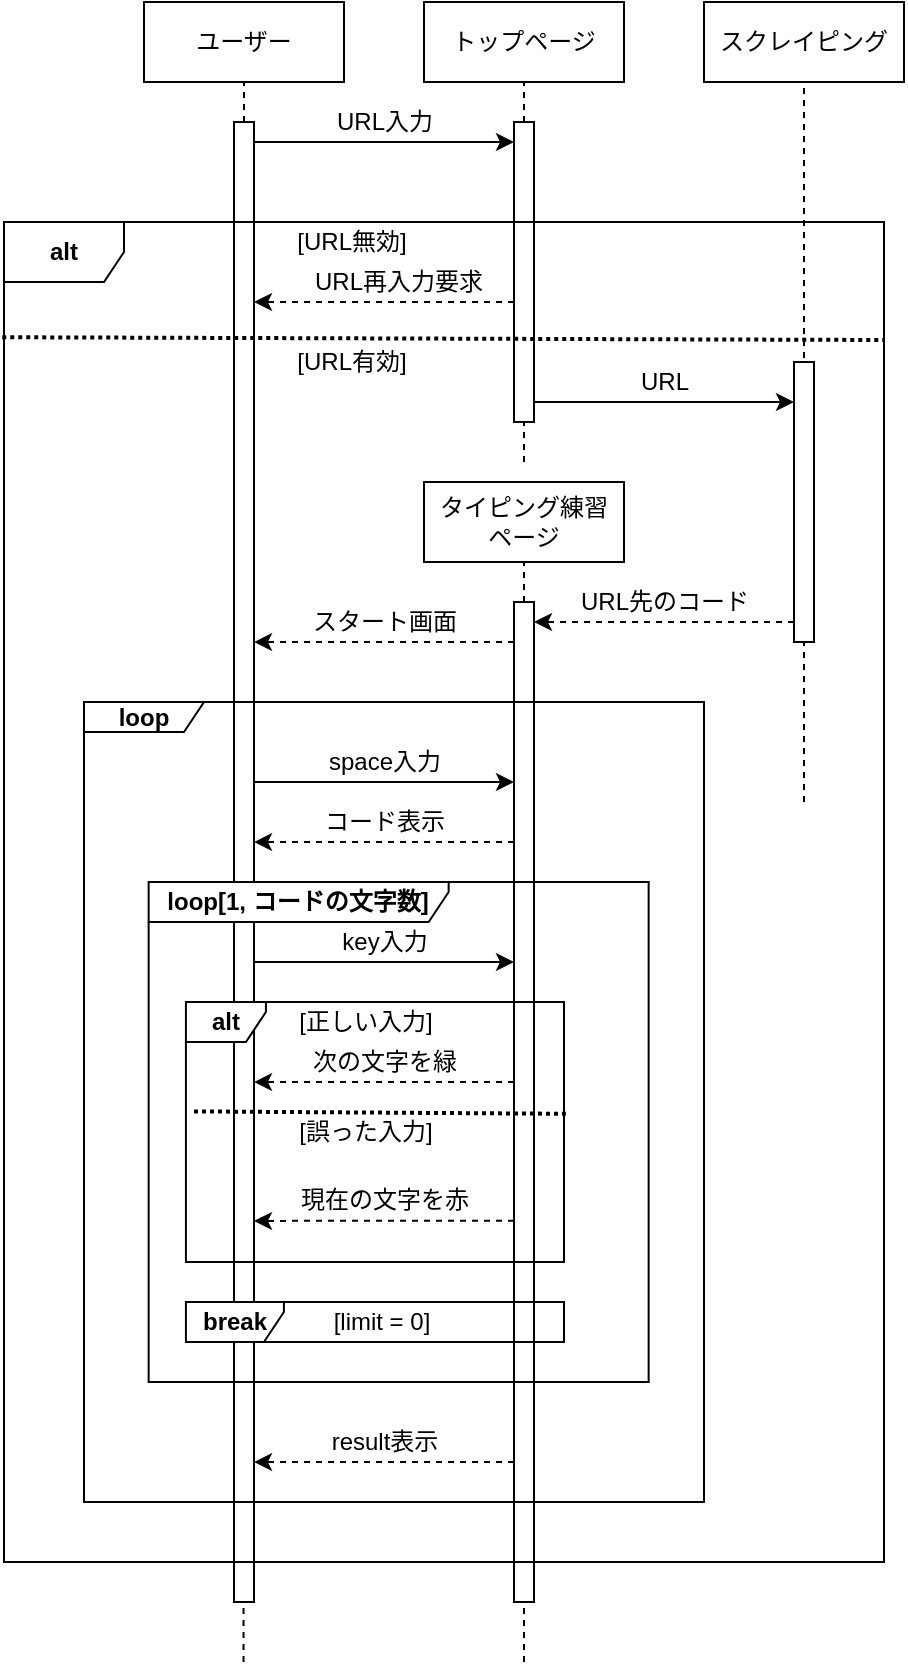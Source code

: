 <mxfile version="13.6.2">
    <diagram id="kgpKYQtTHZ0yAKxKKP6v" name="Page-1">
        <mxGraphModel dx="1901" dy="617" grid="1" gridSize="10" guides="1" tooltips="1" connect="1" arrows="1" fold="1" page="1" pageScale="1" pageWidth="850" pageHeight="1100" background="#FFFFFF" math="0" shadow="0">
            <root>
                <mxCell id="0"/>
                <mxCell id="1" parent="0"/>
                <mxCell id="27" value="loop" style="shape=umlFrame;whiteSpace=wrap;html=1;fontStyle=1;width=60;height=15;fontColor=#000000;labelBackgroundColor=none;strokeColor=#000000;fillColor=none;" parent="1" vertex="1">
                    <mxGeometry x="-220" y="430" width="310" height="400" as="geometry"/>
                </mxCell>
                <mxCell id="26" value="alt" style="shape=umlFrame;whiteSpace=wrap;html=1;fontStyle=1;fontColor=#000000;labelBackgroundColor=none;strokeColor=#000000;fillColor=none;" parent="1" vertex="1">
                    <mxGeometry x="-260" y="190" width="440" height="670" as="geometry"/>
                </mxCell>
                <mxCell id="AaHn_McgF39yL-Kbc4Kt-49" style="edgeStyle=orthogonalEdgeStyle;rounded=0;orthogonalLoop=1;jettySize=auto;html=1;dashed=1;fontColor=#000000;labelBackgroundColor=none;strokeColor=#000000;" parent="1" source="AaHn_McgF39yL-Kbc4Kt-76" target="AaHn_McgF39yL-Kbc4Kt-60" edge="1">
                    <mxGeometry relative="1" as="geometry">
                        <mxPoint x="155" y="390.034" as="sourcePoint"/>
                        <mxPoint x="120" y="390.0" as="targetPoint"/>
                        <Array as="points">
                            <mxPoint x="50" y="390"/>
                            <mxPoint x="50" y="390"/>
                        </Array>
                    </mxGeometry>
                </mxCell>
                <mxCell id="2" value="スタート画面" style="text;html=1;align=center;verticalAlign=middle;resizable=0;points=[];autosize=1;fontColor=#000000;labelBackgroundColor=none;" parent="1" vertex="1">
                    <mxGeometry x="-115" y="380" width="90" height="20" as="geometry"/>
                </mxCell>
                <mxCell id="AaHn_McgF39yL-Kbc4Kt-54" style="edgeStyle=orthogonalEdgeStyle;rounded=0;orthogonalLoop=1;jettySize=auto;html=1;fontColor=#000000;labelBackgroundColor=none;strokeColor=#000000;" parent="1" source="hByHUkpqKGSpUHgn_bRm-10" edge="1">
                    <mxGeometry relative="1" as="geometry">
                        <mxPoint x="-5" y="150" as="targetPoint"/>
                        <Array as="points">
                            <mxPoint x="-80" y="150"/>
                            <mxPoint x="-80" y="150"/>
                        </Array>
                        <mxPoint x="-135" y="150.034" as="sourcePoint"/>
                    </mxGeometry>
                </mxCell>
                <mxCell id="AaHn_McgF39yL-Kbc4Kt-67" value="トップページ" style="rounded=0;whiteSpace=wrap;html=1;fontColor=#000000;labelBackgroundColor=none;strokeColor=#000000;fillColor=none;" parent="1" vertex="1">
                    <mxGeometry x="-50" y="80" width="100" height="40" as="geometry"/>
                </mxCell>
                <mxCell id="AaHn_McgF39yL-Kbc4Kt-68" value="" style="endArrow=none;dashed=1;html=1;entryX=0.5;entryY=1;entryDx=0;entryDy=0;fontColor=#000000;labelBackgroundColor=none;strokeColor=#000000;" parent="1" source="AaHn_McgF39yL-Kbc4Kt-69" target="AaHn_McgF39yL-Kbc4Kt-67" edge="1">
                    <mxGeometry width="50" height="50" relative="1" as="geometry">
                        <mxPoint y="360" as="sourcePoint"/>
                        <mxPoint x="70" y="180" as="targetPoint"/>
                    </mxGeometry>
                </mxCell>
                <mxCell id="hByHUkpqKGSpUHgn_bRm-13" style="edgeStyle=orthogonalEdgeStyle;rounded=0;orthogonalLoop=1;jettySize=auto;html=1;dashed=1;fontColor=#000000;labelBackgroundColor=none;strokeColor=#000000;" parent="1" source="AaHn_McgF39yL-Kbc4Kt-69" target="hByHUkpqKGSpUHgn_bRm-10" edge="1">
                    <mxGeometry relative="1" as="geometry">
                        <Array as="points">
                            <mxPoint x="-50" y="230"/>
                            <mxPoint x="-50" y="230"/>
                        </Array>
                    </mxGeometry>
                </mxCell>
                <mxCell id="hByHUkpqKGSpUHgn_bRm-15" style="edgeStyle=orthogonalEdgeStyle;rounded=0;orthogonalLoop=1;jettySize=auto;html=1;fontColor=#000000;labelBackgroundColor=none;strokeColor=#000000;" parent="1" source="AaHn_McgF39yL-Kbc4Kt-69" target="AaHn_McgF39yL-Kbc4Kt-76" edge="1">
                    <mxGeometry relative="1" as="geometry">
                        <Array as="points">
                            <mxPoint x="80" y="280"/>
                            <mxPoint x="80" y="280"/>
                        </Array>
                    </mxGeometry>
                </mxCell>
                <mxCell id="AaHn_McgF39yL-Kbc4Kt-69" value="" style="rounded=0;whiteSpace=wrap;html=1;fontColor=#000000;labelBackgroundColor=none;strokeColor=#000000;fillColor=none;" parent="1" vertex="1">
                    <mxGeometry x="-5" y="140" width="10" height="150" as="geometry"/>
                </mxCell>
                <mxCell id="AaHn_McgF39yL-Kbc4Kt-70" value="" style="endArrow=none;dashed=1;html=1;entryX=0.5;entryY=1;entryDx=0;entryDy=0;fontColor=#000000;labelBackgroundColor=none;strokeColor=#000000;" parent="1" target="AaHn_McgF39yL-Kbc4Kt-69" edge="1">
                    <mxGeometry width="50" height="50" relative="1" as="geometry">
                        <mxPoint y="310" as="sourcePoint"/>
                        <mxPoint y="120" as="targetPoint"/>
                    </mxGeometry>
                </mxCell>
                <mxCell id="AaHn_McgF39yL-Kbc4Kt-58" value="タイピング練習&lt;br&gt;ページ" style="rounded=0;whiteSpace=wrap;html=1;fontColor=#000000;labelBackgroundColor=none;strokeColor=#000000;fillColor=none;" parent="1" vertex="1">
                    <mxGeometry x="-50" y="320" width="100" height="40" as="geometry"/>
                </mxCell>
                <mxCell id="AaHn_McgF39yL-Kbc4Kt-59" value="" style="endArrow=none;dashed=1;html=1;entryX=0.5;entryY=1;entryDx=0;entryDy=0;fontColor=#000000;labelBackgroundColor=none;strokeColor=#000000;" parent="1" source="AaHn_McgF39yL-Kbc4Kt-60" target="AaHn_McgF39yL-Kbc4Kt-58" edge="1">
                    <mxGeometry width="50" height="50" relative="1" as="geometry">
                        <mxPoint y="600" as="sourcePoint"/>
                        <mxPoint x="70" y="420" as="targetPoint"/>
                    </mxGeometry>
                </mxCell>
                <mxCell id="AaHn_McgF39yL-Kbc4Kt-83" style="edgeStyle=orthogonalEdgeStyle;rounded=0;orthogonalLoop=1;jettySize=auto;html=1;dashed=1;fontColor=#000000;labelBackgroundColor=none;strokeColor=#000000;" parent="1" source="AaHn_McgF39yL-Kbc4Kt-60" edge="1">
                    <mxGeometry relative="1" as="geometry">
                        <Array as="points">
                            <mxPoint x="-60" y="400"/>
                            <mxPoint x="-60" y="400"/>
                        </Array>
                        <mxPoint x="-135" y="400.034" as="targetPoint"/>
                    </mxGeometry>
                </mxCell>
                <mxCell id="AaHn_McgF39yL-Kbc4Kt-60" value="" style="rounded=0;whiteSpace=wrap;html=1;fontColor=#000000;labelBackgroundColor=none;strokeColor=#000000;fillColor=none;" parent="1" vertex="1">
                    <mxGeometry x="-5" y="380" width="10" height="500" as="geometry"/>
                </mxCell>
                <mxCell id="AaHn_McgF39yL-Kbc4Kt-74" value="スクレイピング" style="rounded=0;whiteSpace=wrap;html=1;fontColor=#000000;labelBackgroundColor=none;strokeColor=#000000;fillColor=none;" parent="1" vertex="1">
                    <mxGeometry x="90" y="80" width="100" height="40" as="geometry"/>
                </mxCell>
                <mxCell id="AaHn_McgF39yL-Kbc4Kt-86" value="URL先のコード" style="text;html=1;align=center;verticalAlign=middle;resizable=0;points=[];autosize=1;fontColor=#000000;labelBackgroundColor=none;" parent="1" vertex="1">
                    <mxGeometry x="20" y="370" width="100" height="20" as="geometry"/>
                </mxCell>
                <mxCell id="AaHn_McgF39yL-Kbc4Kt-92" value="URL入力" style="text;html=1;align=center;verticalAlign=middle;resizable=0;points=[];autosize=1;fontColor=#000000;labelBackgroundColor=none;" parent="1" vertex="1">
                    <mxGeometry x="-100" y="130" width="60" height="20" as="geometry"/>
                </mxCell>
                <mxCell id="hByHUkpqKGSpUHgn_bRm-8" value="ユーザー" style="rounded=0;whiteSpace=wrap;html=1;fontColor=#000000;labelBackgroundColor=none;strokeColor=#000000;fillColor=none;" parent="1" vertex="1">
                    <mxGeometry x="-190" y="80" width="100" height="40" as="geometry"/>
                </mxCell>
                <mxCell id="hByHUkpqKGSpUHgn_bRm-9" value="" style="endArrow=none;dashed=1;html=1;entryX=0.5;entryY=1;entryDx=0;entryDy=0;fontColor=#000000;labelBackgroundColor=none;strokeColor=#000000;" parent="1" source="hByHUkpqKGSpUHgn_bRm-10" target="hByHUkpqKGSpUHgn_bRm-8" edge="1">
                    <mxGeometry width="50" height="50" relative="1" as="geometry">
                        <mxPoint x="-140" y="440" as="sourcePoint"/>
                        <mxPoint x="60" y="120" as="targetPoint"/>
                    </mxGeometry>
                </mxCell>
                <mxCell id="hByHUkpqKGSpUHgn_bRm-10" value="" style="rounded=0;whiteSpace=wrap;html=1;fontColor=#000000;labelBackgroundColor=none;strokeColor=#000000;fillColor=none;" parent="1" vertex="1">
                    <mxGeometry x="-145" y="140" width="10" height="740" as="geometry"/>
                </mxCell>
                <mxCell id="hByHUkpqKGSpUHgn_bRm-11" value="" style="endArrow=none;dashed=1;html=1;entryX=0.5;entryY=1;entryDx=0;entryDy=0;fontColor=#000000;labelBackgroundColor=none;strokeColor=#000000;" parent="1" edge="1">
                    <mxGeometry width="50" height="50" relative="1" as="geometry">
                        <mxPoint x="-140.24" y="910" as="sourcePoint"/>
                        <mxPoint x="-140.24" y="880.0" as="targetPoint"/>
                    </mxGeometry>
                </mxCell>
                <mxCell id="hByHUkpqKGSpUHgn_bRm-14" value="" style="endArrow=none;dashed=1;html=1;entryX=0.5;entryY=1;entryDx=0;entryDy=0;fontColor=#000000;labelBackgroundColor=none;strokeColor=#000000;" parent="1" target="AaHn_McgF39yL-Kbc4Kt-74" edge="1">
                    <mxGeometry width="50" height="50" relative="1" as="geometry">
                        <mxPoint x="140" y="480" as="sourcePoint"/>
                        <mxPoint x="157.5" y="400.0" as="targetPoint"/>
                    </mxGeometry>
                </mxCell>
                <mxCell id="hByHUkpqKGSpUHgn_bRm-24" value="" style="endArrow=none;dashed=1;html=1;dashPattern=1 1;strokeWidth=2;fillColor=#f8cecc;exitX=-0.002;exitY=0.086;exitDx=0;exitDy=0;exitPerimeter=0;fontColor=#000000;labelBackgroundColor=none;strokeColor=#000000;" parent="1" edge="1">
                    <mxGeometry width="50" height="50" relative="1" as="geometry">
                        <mxPoint x="-260.88" y="247.62" as="sourcePoint"/>
                        <mxPoint x="180" y="249" as="targetPoint"/>
                    </mxGeometry>
                </mxCell>
                <mxCell id="hByHUkpqKGSpUHgn_bRm-25" value="&lt;font&gt;[URL無効]&lt;/font&gt;" style="text;html=1;fillColor=none;align=center;verticalAlign=middle;whiteSpace=wrap;rounded=0;fontColor=#000000;labelBackgroundColor=none;" parent="1" vertex="1">
                    <mxGeometry x="-121.92" y="190" width="71.92" height="20" as="geometry"/>
                </mxCell>
                <mxCell id="hByHUkpqKGSpUHgn_bRm-27" value="&lt;font&gt;[URL有効]&lt;/font&gt;" style="text;html=1;fillColor=none;align=center;verticalAlign=middle;whiteSpace=wrap;rounded=0;fontColor=#000000;labelBackgroundColor=none;" parent="1" vertex="1">
                    <mxGeometry x="-121.92" y="250" width="71.92" height="20" as="geometry"/>
                </mxCell>
                <mxCell id="hByHUkpqKGSpUHgn_bRm-16" value="URL再入力要求" style="text;html=1;align=center;verticalAlign=middle;resizable=0;points=[];autosize=1;fontColor=#000000;labelBackgroundColor=none;" parent="1" vertex="1">
                    <mxGeometry x="-112.683" y="210" width="100" height="20" as="geometry"/>
                </mxCell>
                <mxCell id="AaHn_McgF39yL-Kbc4Kt-94" value="URL" style="text;html=1;align=center;verticalAlign=middle;resizable=0;points=[];autosize=1;fontColor=#000000;labelBackgroundColor=none;" parent="1" vertex="1">
                    <mxGeometry x="49.997" y="260" width="40" height="20" as="geometry"/>
                </mxCell>
                <mxCell id="AaHn_McgF39yL-Kbc4Kt-76" value="" style="rounded=0;whiteSpace=wrap;html=1;fontColor=#000000;labelBackgroundColor=none;strokeColor=#000000;fillColor=#FFFFFF;" parent="1" vertex="1">
                    <mxGeometry x="135" y="260" width="10" height="140" as="geometry"/>
                </mxCell>
                <mxCell id="5" value="loop[1, コードの文字数]" style="shape=umlFrame;whiteSpace=wrap;html=1;fontStyle=1;width=150;height=20;fontColor=#000000;labelBackgroundColor=none;strokeColor=#000000;fillColor=#FFFFFF;" parent="1" vertex="1">
                    <mxGeometry x="-187.68" y="520" width="250" height="250" as="geometry"/>
                </mxCell>
                <mxCell id="7" style="edgeStyle=orthogonalEdgeStyle;rounded=0;orthogonalLoop=1;jettySize=auto;html=1;fontColor=#000000;labelBackgroundColor=none;strokeColor=#000000;" parent="1" edge="1">
                    <mxGeometry relative="1" as="geometry">
                        <mxPoint x="-5" y="470" as="targetPoint"/>
                        <Array as="points">
                            <mxPoint x="-80" y="470"/>
                            <mxPoint x="-80" y="470"/>
                        </Array>
                        <mxPoint x="-135" y="470" as="sourcePoint"/>
                    </mxGeometry>
                </mxCell>
                <mxCell id="8" value="space入力" style="text;html=1;align=center;verticalAlign=middle;resizable=0;points=[];autosize=1;fontColor=#000000;labelBackgroundColor=none;" parent="1" vertex="1">
                    <mxGeometry x="-105" y="450" width="70" height="20" as="geometry"/>
                </mxCell>
                <mxCell id="9" value="コード表示" style="text;html=1;align=center;verticalAlign=middle;resizable=0;points=[];autosize=1;fontColor=#000000;labelBackgroundColor=none;" parent="1" vertex="1">
                    <mxGeometry x="-110" y="480" width="80" height="20" as="geometry"/>
                </mxCell>
                <mxCell id="10" style="edgeStyle=orthogonalEdgeStyle;rounded=0;orthogonalLoop=1;jettySize=auto;html=1;dashed=1;fontColor=#000000;labelBackgroundColor=none;strokeColor=#000000;" parent="1" edge="1">
                    <mxGeometry relative="1" as="geometry">
                        <Array as="points">
                            <mxPoint x="-60" y="500"/>
                            <mxPoint x="-60" y="500"/>
                        </Array>
                        <mxPoint x="-135" y="500.034" as="targetPoint"/>
                        <mxPoint x="-5" y="500" as="sourcePoint"/>
                    </mxGeometry>
                </mxCell>
                <mxCell id="12" value="" style="endArrow=none;dashed=1;html=1;entryX=0.5;entryY=1;entryDx=0;entryDy=0;fontColor=#000000;labelBackgroundColor=none;strokeColor=#000000;" parent="1" edge="1">
                    <mxGeometry width="50" height="50" relative="1" as="geometry">
                        <mxPoint x="-8.527e-14" y="910" as="sourcePoint"/>
                        <mxPoint x="-8.527e-14" y="880.0" as="targetPoint"/>
                    </mxGeometry>
                </mxCell>
                <mxCell id="13" style="edgeStyle=orthogonalEdgeStyle;rounded=0;orthogonalLoop=1;jettySize=auto;html=1;fontColor=#000000;labelBackgroundColor=none;strokeColor=#000000;" parent="1" edge="1">
                    <mxGeometry relative="1" as="geometry">
                        <mxPoint x="-5" y="560" as="targetPoint"/>
                        <Array as="points">
                            <mxPoint x="-80" y="560"/>
                            <mxPoint x="-80" y="560"/>
                        </Array>
                        <mxPoint x="-135" y="560" as="sourcePoint"/>
                    </mxGeometry>
                </mxCell>
                <mxCell id="14" value="key入力" style="text;html=1;align=center;verticalAlign=middle;resizable=0;points=[];autosize=1;fontColor=#000000;labelBackgroundColor=none;" parent="1" vertex="1">
                    <mxGeometry x="-100" y="540" width="60" height="20" as="geometry"/>
                </mxCell>
                <mxCell id="15" value="alt" style="shape=umlFrame;whiteSpace=wrap;html=1;fontStyle=1;width=40;height=20;fontColor=#000000;labelBackgroundColor=none;strokeColor=#000000;fillColor=#FFFFFF;" parent="1" vertex="1">
                    <mxGeometry x="-169.04" y="580" width="189.04" height="130" as="geometry"/>
                </mxCell>
                <mxCell id="17" value="&lt;font&gt;[正しい入力]&lt;/font&gt;" style="text;html=1;fillColor=none;align=center;verticalAlign=middle;whiteSpace=wrap;rounded=0;fontColor=#000000;labelBackgroundColor=none;" parent="1" vertex="1">
                    <mxGeometry x="-115" y="580" width="71.92" height="20" as="geometry"/>
                </mxCell>
                <mxCell id="18" value="次の文字を緑" style="text;html=1;align=center;verticalAlign=middle;resizable=0;points=[];autosize=1;fontColor=#000000;labelBackgroundColor=none;" parent="1" vertex="1">
                    <mxGeometry x="-115" y="600" width="90" height="20" as="geometry"/>
                </mxCell>
                <mxCell id="19" style="edgeStyle=orthogonalEdgeStyle;rounded=0;orthogonalLoop=1;jettySize=auto;html=1;dashed=1;fontColor=#000000;labelBackgroundColor=none;strokeColor=#000000;" parent="1" edge="1">
                    <mxGeometry relative="1" as="geometry">
                        <Array as="points">
                            <mxPoint x="-90" y="620"/>
                            <mxPoint x="-90" y="620"/>
                        </Array>
                        <mxPoint x="-135" y="620.034" as="targetPoint"/>
                        <mxPoint x="-5" y="620" as="sourcePoint"/>
                    </mxGeometry>
                </mxCell>
                <mxCell id="20" value="現在の文字を赤" style="text;html=1;align=center;verticalAlign=middle;resizable=0;points=[];autosize=1;fontColor=#000000;labelBackgroundColor=none;" parent="1" vertex="1">
                    <mxGeometry x="-120" y="669.43" width="100" height="20" as="geometry"/>
                </mxCell>
                <mxCell id="21" style="edgeStyle=orthogonalEdgeStyle;rounded=0;orthogonalLoop=1;jettySize=auto;html=1;dashed=1;fontColor=#000000;labelBackgroundColor=none;strokeColor=#000000;" parent="1" edge="1">
                    <mxGeometry relative="1" as="geometry">
                        <Array as="points">
                            <mxPoint x="-90" y="689.43"/>
                            <mxPoint x="-90" y="689.43"/>
                        </Array>
                        <mxPoint x="-135" y="689.464" as="targetPoint"/>
                        <mxPoint x="-5" y="689.43" as="sourcePoint"/>
                    </mxGeometry>
                </mxCell>
                <mxCell id="22" value="" style="endArrow=none;dashed=1;html=1;dashPattern=1 1;strokeWidth=2;fillColor=#f8cecc;entryX=1.005;entryY=0.43;entryDx=0;entryDy=0;entryPerimeter=0;fontColor=#000000;labelBackgroundColor=none;strokeColor=#000000;" parent="1" target="15" edge="1">
                    <mxGeometry width="50" height="50" relative="1" as="geometry">
                        <mxPoint x="-165" y="634.71" as="sourcePoint"/>
                        <mxPoint x="10" y="635" as="targetPoint"/>
                    </mxGeometry>
                </mxCell>
                <mxCell id="23" value="&lt;font&gt;[誤った入力]&lt;/font&gt;" style="text;html=1;fillColor=none;align=center;verticalAlign=middle;whiteSpace=wrap;rounded=0;fontColor=#000000;labelBackgroundColor=none;" parent="1" vertex="1">
                    <mxGeometry x="-115" y="635" width="71.92" height="20" as="geometry"/>
                </mxCell>
                <mxCell id="24" value="break" style="shape=umlFrame;whiteSpace=wrap;html=1;fontStyle=1;width=49;height=20;fontColor=#000000;labelBackgroundColor=none;strokeColor=#000000;fillColor=#FFFFFF;" parent="1" vertex="1">
                    <mxGeometry x="-169.04" y="730" width="189.04" height="20" as="geometry"/>
                </mxCell>
                <mxCell id="25" value="&lt;font&gt;[limit = 0]&lt;/font&gt;" style="text;html=1;fillColor=none;align=center;verticalAlign=middle;whiteSpace=wrap;rounded=0;fontColor=#000000;labelBackgroundColor=none;" parent="1" vertex="1">
                    <mxGeometry x="-106.92" y="730" width="71.92" height="20" as="geometry"/>
                </mxCell>
                <mxCell id="28" value="result表示" style="text;html=1;align=center;verticalAlign=middle;resizable=0;points=[];autosize=1;fontColor=#000000;labelBackgroundColor=none;" parent="1" vertex="1">
                    <mxGeometry x="-105" y="790" width="70" height="20" as="geometry"/>
                </mxCell>
                <mxCell id="29" style="edgeStyle=orthogonalEdgeStyle;rounded=0;orthogonalLoop=1;jettySize=auto;html=1;dashed=1;fontColor=#000000;labelBackgroundColor=none;strokeColor=#000000;" parent="1" edge="1">
                    <mxGeometry relative="1" as="geometry">
                        <Array as="points">
                            <mxPoint x="-90" y="810"/>
                            <mxPoint x="-90" y="810"/>
                        </Array>
                        <mxPoint x="-135" y="810.034" as="targetPoint"/>
                        <mxPoint x="-5" y="810.0" as="sourcePoint"/>
                    </mxGeometry>
                </mxCell>
            </root>
        </mxGraphModel>
    </diagram>
</mxfile>